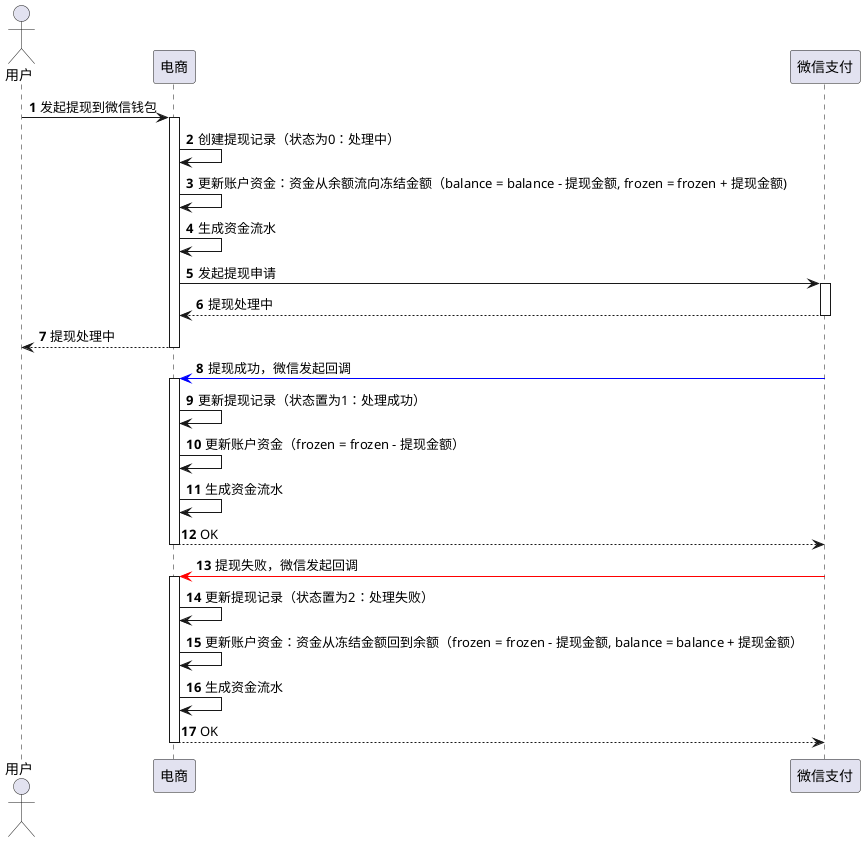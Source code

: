 @startuml
actor 用户 as A
participant 电商 as B
participant 微信支付 as C

autonumber
A -> B: 发起提现到微信钱包
activate B
B -> B: 创建提现记录（状态为0：处理中）
B -> B: 更新账户资金：资金从余额流向冻结金额（balance = balance - 提现金额, frozen = frozen + 提现金额)
B -> B: 生成资金流水
B -> C: 发起提现申请
activate C
C --> B: 提现处理中
deactivate C
B --> A: 提现处理中
deactivate B



C -[#blue]> B: 提现成功，微信发起回调
activate B
B -> B: 更新提现记录（状态置为1：处理成功）
B -> B: 更新账户资金（frozen = frozen - 提现金额）
B -> B: 生成资金流水
B --> C: OK
deactivate B



C -[#red]> B: 提现失败，微信发起回调
activate B
B -> B: 更新提现记录（状态置为2：处理失败）
B -> B: 更新账户资金：资金从冻结金额回到余额（frozen = frozen - 提现金额, balance = balance + 提现金额）
B -> B: 生成资金流水
B --> C: OK
deactivate B

@enduml